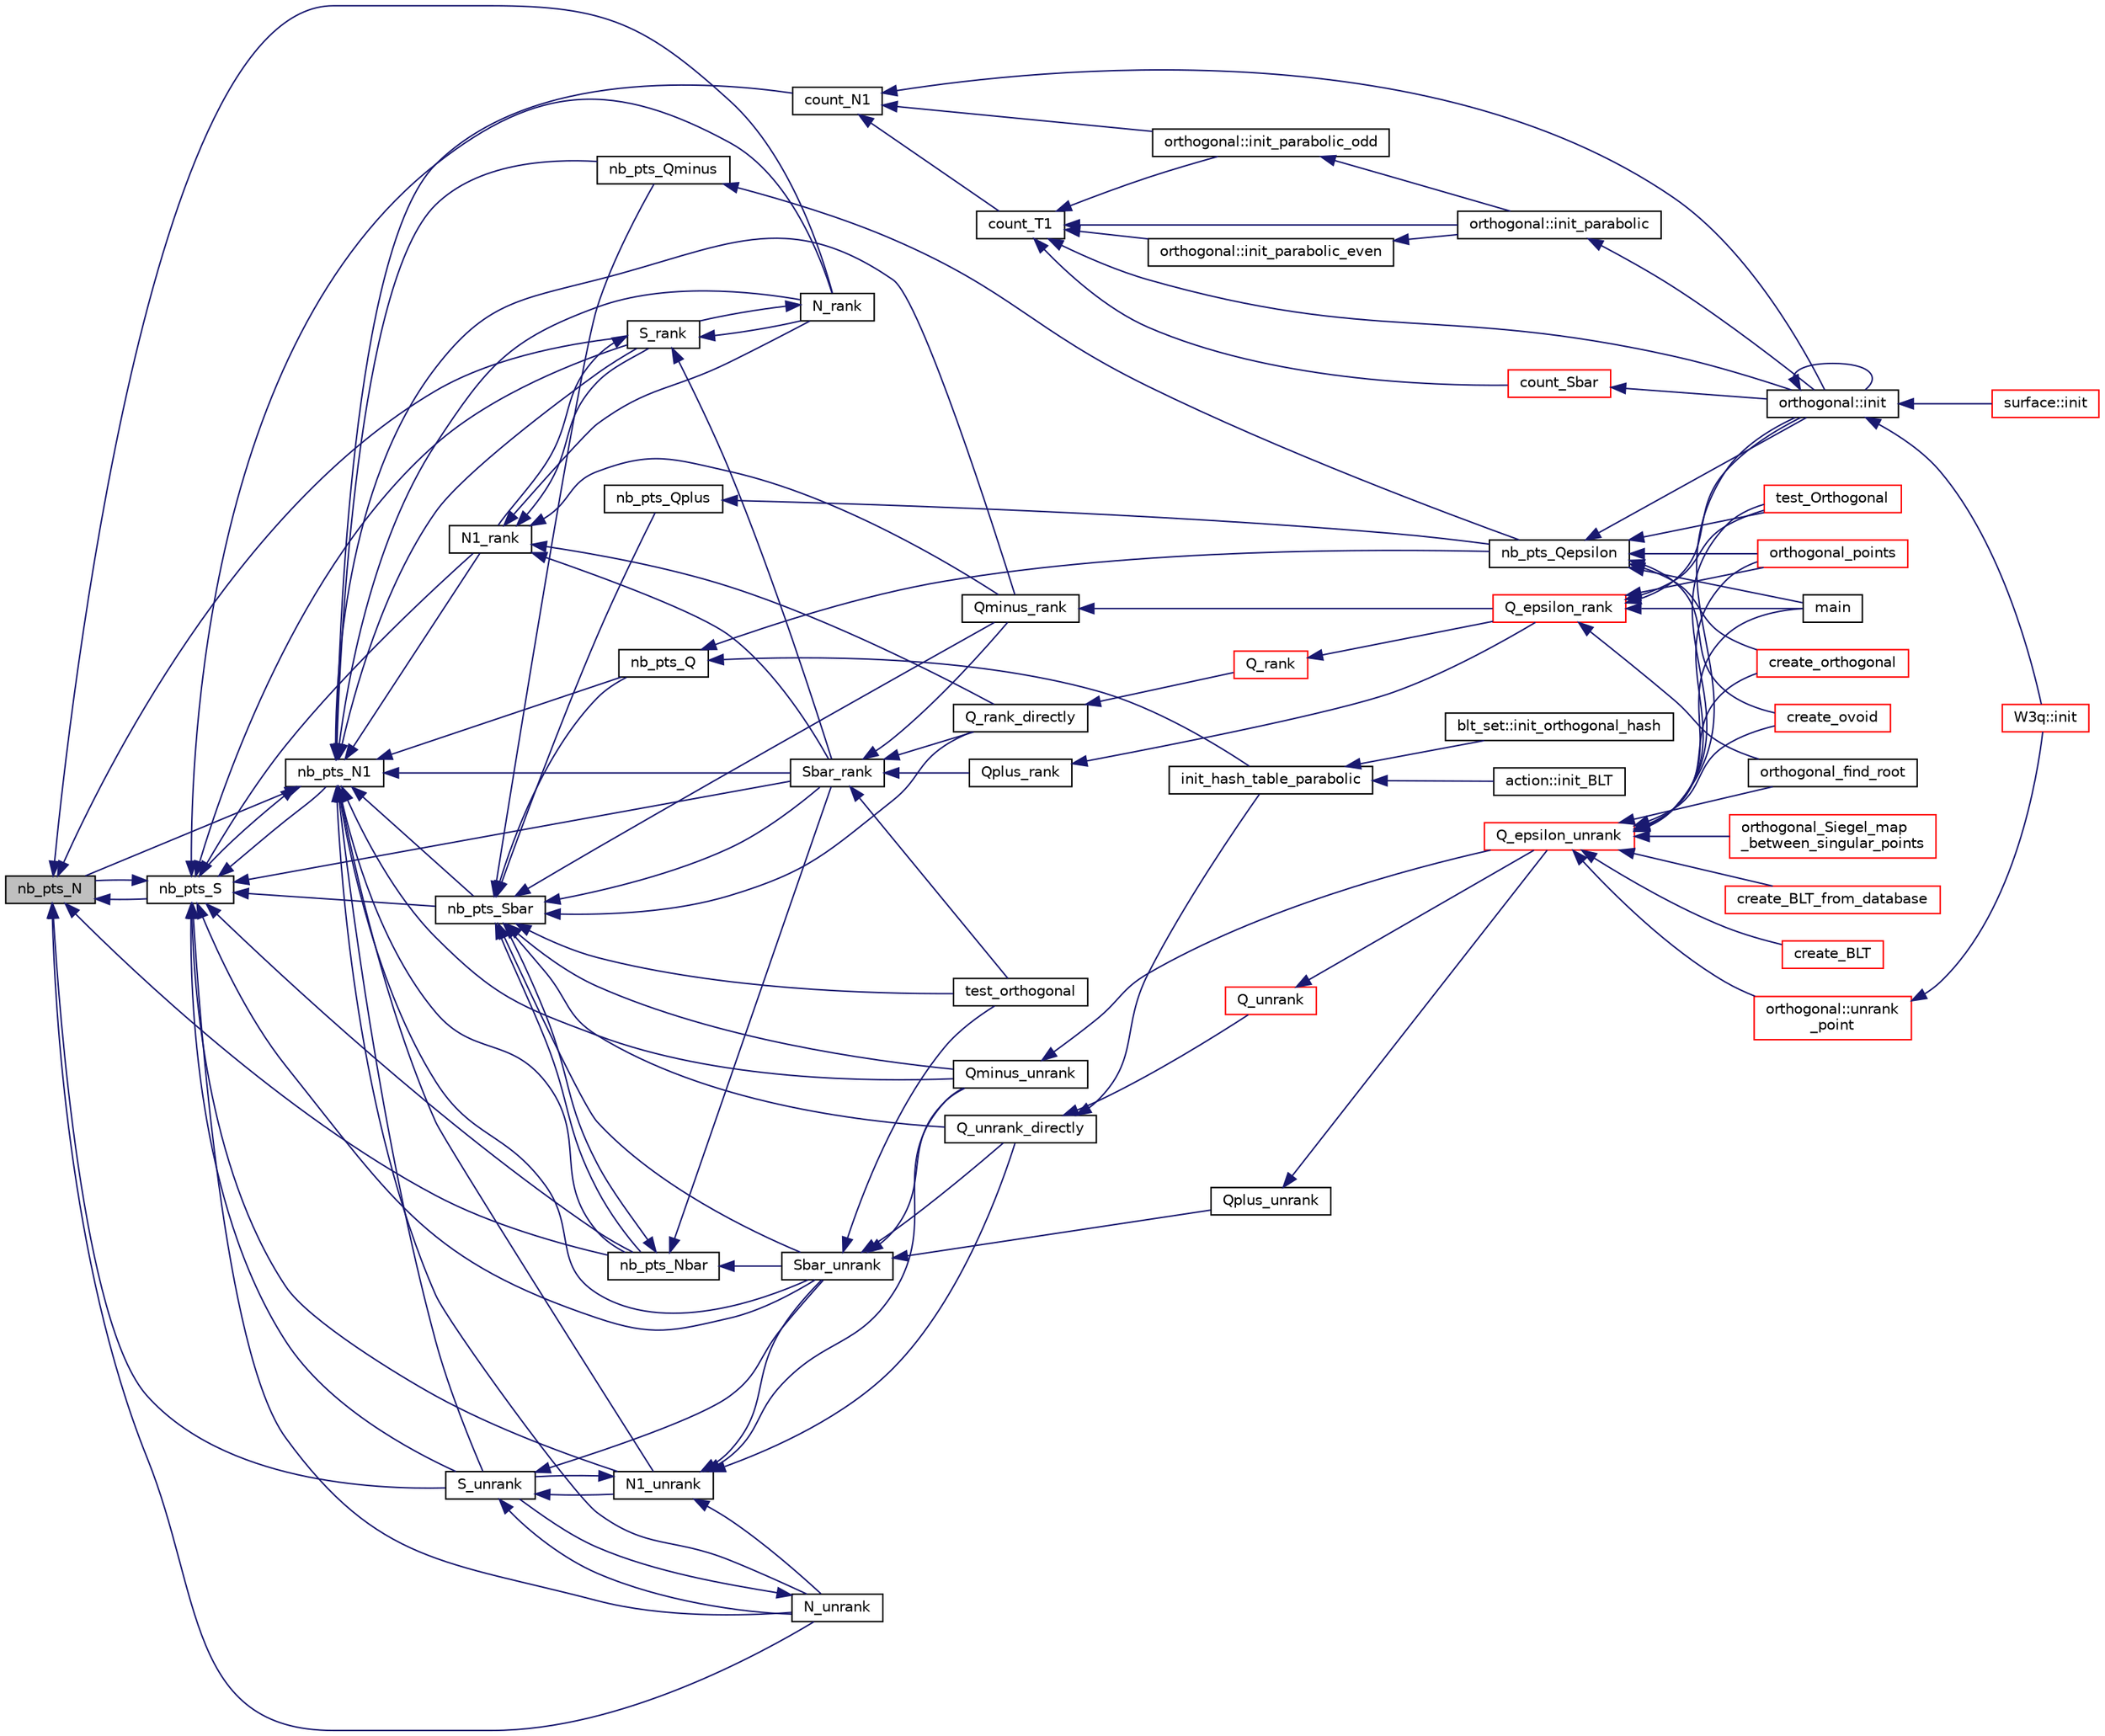digraph "nb_pts_N"
{
  edge [fontname="Helvetica",fontsize="10",labelfontname="Helvetica",labelfontsize="10"];
  node [fontname="Helvetica",fontsize="10",shape=record];
  rankdir="LR";
  Node3160 [label="nb_pts_N",height=0.2,width=0.4,color="black", fillcolor="grey75", style="filled", fontcolor="black"];
  Node3160 -> Node3161 [dir="back",color="midnightblue",fontsize="10",style="solid",fontname="Helvetica"];
  Node3161 [label="nb_pts_S",height=0.2,width=0.4,color="black", fillcolor="white", style="filled",URL="$db/da0/lib_2foundations_2geometry_2orthogonal__points_8_c.html#a9bc3dec6e722644d182738102c3e04f3"];
  Node3161 -> Node3160 [dir="back",color="midnightblue",fontsize="10",style="solid",fontname="Helvetica"];
  Node3161 -> Node3162 [dir="back",color="midnightblue",fontsize="10",style="solid",fontname="Helvetica"];
  Node3162 [label="nb_pts_N1",height=0.2,width=0.4,color="black", fillcolor="white", style="filled",URL="$db/da0/lib_2foundations_2geometry_2orthogonal__points_8_c.html#ae0f2e1c76523db67b4ec9629ccc35bc6"];
  Node3162 -> Node3163 [dir="back",color="midnightblue",fontsize="10",style="solid",fontname="Helvetica"];
  Node3163 [label="count_N1",height=0.2,width=0.4,color="black", fillcolor="white", style="filled",URL="$db/da0/lib_2foundations_2geometry_2orthogonal__points_8_c.html#a879b579a4ddaffbc75b230e81e33dcf4"];
  Node3163 -> Node3164 [dir="back",color="midnightblue",fontsize="10",style="solid",fontname="Helvetica"];
  Node3164 [label="orthogonal::init",height=0.2,width=0.4,color="black", fillcolor="white", style="filled",URL="$d7/daa/classorthogonal.html#a8bd53ba30f34ac50889503f0f3ef6deb"];
  Node3164 -> Node3164 [dir="back",color="midnightblue",fontsize="10",style="solid",fontname="Helvetica"];
  Node3164 -> Node3165 [dir="back",color="midnightblue",fontsize="10",style="solid",fontname="Helvetica"];
  Node3165 [label="surface::init",height=0.2,width=0.4,color="red", fillcolor="white", style="filled",URL="$d5/d88/classsurface.html#a90570b0ca6ab02988159f2c40cb27308"];
  Node3164 -> Node3171 [dir="back",color="midnightblue",fontsize="10",style="solid",fontname="Helvetica"];
  Node3171 [label="W3q::init",height=0.2,width=0.4,color="red", fillcolor="white", style="filled",URL="$de/d2c/class_w3q.html#a215fe070895a4915537fcb1bfba4f777"];
  Node3163 -> Node3173 [dir="back",color="midnightblue",fontsize="10",style="solid",fontname="Helvetica"];
  Node3173 [label="orthogonal::init_parabolic_odd",height=0.2,width=0.4,color="black", fillcolor="white", style="filled",URL="$d7/daa/classorthogonal.html#adeb14ce7821acee632e1a1ca3975a201"];
  Node3173 -> Node3174 [dir="back",color="midnightblue",fontsize="10",style="solid",fontname="Helvetica"];
  Node3174 [label="orthogonal::init_parabolic",height=0.2,width=0.4,color="black", fillcolor="white", style="filled",URL="$d7/daa/classorthogonal.html#aef84a93f2f8973a3b5fc2d7d48b1d5ed"];
  Node3174 -> Node3164 [dir="back",color="midnightblue",fontsize="10",style="solid",fontname="Helvetica"];
  Node3163 -> Node3175 [dir="back",color="midnightblue",fontsize="10",style="solid",fontname="Helvetica"];
  Node3175 [label="count_T1",height=0.2,width=0.4,color="black", fillcolor="white", style="filled",URL="$db/da0/lib_2foundations_2geometry_2orthogonal__points_8_c.html#af42a0ed4f726c58cdeb601b55bddf0ce"];
  Node3175 -> Node3164 [dir="back",color="midnightblue",fontsize="10",style="solid",fontname="Helvetica"];
  Node3175 -> Node3174 [dir="back",color="midnightblue",fontsize="10",style="solid",fontname="Helvetica"];
  Node3175 -> Node3176 [dir="back",color="midnightblue",fontsize="10",style="solid",fontname="Helvetica"];
  Node3176 [label="orthogonal::init_parabolic_even",height=0.2,width=0.4,color="black", fillcolor="white", style="filled",URL="$d7/daa/classorthogonal.html#a495354fe027c383b4dd9ee3906dcde92"];
  Node3176 -> Node3174 [dir="back",color="midnightblue",fontsize="10",style="solid",fontname="Helvetica"];
  Node3175 -> Node3173 [dir="back",color="midnightblue",fontsize="10",style="solid",fontname="Helvetica"];
  Node3175 -> Node3177 [dir="back",color="midnightblue",fontsize="10",style="solid",fontname="Helvetica"];
  Node3177 [label="count_Sbar",height=0.2,width=0.4,color="red", fillcolor="white", style="filled",URL="$db/da0/lib_2foundations_2geometry_2orthogonal__points_8_c.html#a6b49fc2deeb261dc894f2fbe34a05e79"];
  Node3177 -> Node3164 [dir="back",color="midnightblue",fontsize="10",style="solid",fontname="Helvetica"];
  Node3162 -> Node3179 [dir="back",color="midnightblue",fontsize="10",style="solid",fontname="Helvetica"];
  Node3179 [label="nb_pts_Q",height=0.2,width=0.4,color="black", fillcolor="white", style="filled",URL="$db/da0/lib_2foundations_2geometry_2orthogonal__points_8_c.html#a625e7781bbd5d9989694bcf83e0ac558"];
  Node3179 -> Node3180 [dir="back",color="midnightblue",fontsize="10",style="solid",fontname="Helvetica"];
  Node3180 [label="nb_pts_Qepsilon",height=0.2,width=0.4,color="black", fillcolor="white", style="filled",URL="$db/da0/lib_2foundations_2geometry_2orthogonal__points_8_c.html#acbf91472684f545d7c79eecc893cc250"];
  Node3180 -> Node3181 [dir="back",color="midnightblue",fontsize="10",style="solid",fontname="Helvetica"];
  Node3181 [label="main",height=0.2,width=0.4,color="black", fillcolor="white", style="filled",URL="$d1/d15/apps_2combinatorics_2orthogonal_8_c.html#a3c04138a5bfe5d72780bb7e82a18e627"];
  Node3180 -> Node3164 [dir="back",color="midnightblue",fontsize="10",style="solid",fontname="Helvetica"];
  Node3180 -> Node3182 [dir="back",color="midnightblue",fontsize="10",style="solid",fontname="Helvetica"];
  Node3182 [label="create_ovoid",height=0.2,width=0.4,color="red", fillcolor="white", style="filled",URL="$d9/dbf/projective__space_2ovoid_8_c.html#a812088e2c64cb8a0834e9eacae4b92a6"];
  Node3180 -> Node3184 [dir="back",color="midnightblue",fontsize="10",style="solid",fontname="Helvetica"];
  Node3184 [label="test_Orthogonal",height=0.2,width=0.4,color="red", fillcolor="white", style="filled",URL="$db/da0/lib_2foundations_2geometry_2orthogonal__points_8_c.html#a071f90f8a33649e2d4a8f5c9a401a4f4"];
  Node3180 -> Node3186 [dir="back",color="midnightblue",fontsize="10",style="solid",fontname="Helvetica"];
  Node3186 [label="orthogonal_points",height=0.2,width=0.4,color="red", fillcolor="white", style="filled",URL="$d7/d83/points_8_c.html#a2a86a595e599aecd619f0046595252e4"];
  Node3180 -> Node3188 [dir="back",color="midnightblue",fontsize="10",style="solid",fontname="Helvetica"];
  Node3188 [label="create_orthogonal",height=0.2,width=0.4,color="red", fillcolor="white", style="filled",URL="$d4/d67/geometry_8h.html#af56e0787251ddb889edb236e423aff02"];
  Node3179 -> Node3190 [dir="back",color="midnightblue",fontsize="10",style="solid",fontname="Helvetica"];
  Node3190 [label="init_hash_table_parabolic",height=0.2,width=0.4,color="black", fillcolor="white", style="filled",URL="$db/da0/lib_2foundations_2geometry_2orthogonal__points_8_c.html#ac0501667678e59124c88842414489011"];
  Node3190 -> Node3191 [dir="back",color="midnightblue",fontsize="10",style="solid",fontname="Helvetica"];
  Node3191 [label="blt_set::init_orthogonal_hash",height=0.2,width=0.4,color="black", fillcolor="white", style="filled",URL="$d1/d3d/classblt__set.html#ad8a73370e16f2adf30172c3159ca8a74"];
  Node3190 -> Node3192 [dir="back",color="midnightblue",fontsize="10",style="solid",fontname="Helvetica"];
  Node3192 [label="action::init_BLT",height=0.2,width=0.4,color="black", fillcolor="white", style="filled",URL="$d2/d86/classaction.html#a0d33ca0ebe7467b984c3058520e02a0c"];
  Node3162 -> Node3193 [dir="back",color="midnightblue",fontsize="10",style="solid",fontname="Helvetica"];
  Node3193 [label="nb_pts_Qminus",height=0.2,width=0.4,color="black", fillcolor="white", style="filled",URL="$db/da0/lib_2foundations_2geometry_2orthogonal__points_8_c.html#afb08f069d48d59325fdeeb235003ac75"];
  Node3193 -> Node3180 [dir="back",color="midnightblue",fontsize="10",style="solid",fontname="Helvetica"];
  Node3162 -> Node3194 [dir="back",color="midnightblue",fontsize="10",style="solid",fontname="Helvetica"];
  Node3194 [label="Qminus_unrank",height=0.2,width=0.4,color="black", fillcolor="white", style="filled",URL="$db/da0/lib_2foundations_2geometry_2orthogonal__points_8_c.html#ac2dd18f435ab479095b836a483c12c7d"];
  Node3194 -> Node3195 [dir="back",color="midnightblue",fontsize="10",style="solid",fontname="Helvetica"];
  Node3195 [label="Q_epsilon_unrank",height=0.2,width=0.4,color="red", fillcolor="white", style="filled",URL="$db/da0/lib_2foundations_2geometry_2orthogonal__points_8_c.html#af162c4d30d4a6528299e37551c353e7b"];
  Node3195 -> Node3181 [dir="back",color="midnightblue",fontsize="10",style="solid",fontname="Helvetica"];
  Node3195 -> Node3196 [dir="back",color="midnightblue",fontsize="10",style="solid",fontname="Helvetica"];
  Node3196 [label="orthogonal::unrank\l_point",height=0.2,width=0.4,color="red", fillcolor="white", style="filled",URL="$d7/daa/classorthogonal.html#ab655117100f7c66c19817b84ac5ac0a0"];
  Node3196 -> Node3171 [dir="back",color="midnightblue",fontsize="10",style="solid",fontname="Helvetica"];
  Node3195 -> Node3164 [dir="back",color="midnightblue",fontsize="10",style="solid",fontname="Helvetica"];
  Node3195 -> Node3182 [dir="back",color="midnightblue",fontsize="10",style="solid",fontname="Helvetica"];
  Node3195 -> Node3184 [dir="back",color="midnightblue",fontsize="10",style="solid",fontname="Helvetica"];
  Node3195 -> Node3624 [dir="back",color="midnightblue",fontsize="10",style="solid",fontname="Helvetica"];
  Node3624 [label="orthogonal_Siegel_map\l_between_singular_points",height=0.2,width=0.4,color="red", fillcolor="white", style="filled",URL="$db/da0/lib_2foundations_2geometry_2orthogonal__points_8_c.html#a2c6c42534b7915aacd84bb9725488fa9"];
  Node3195 -> Node3626 [dir="back",color="midnightblue",fontsize="10",style="solid",fontname="Helvetica"];
  Node3626 [label="orthogonal_find_root",height=0.2,width=0.4,color="black", fillcolor="white", style="filled",URL="$db/da0/lib_2foundations_2geometry_2orthogonal__points_8_c.html#a6c7b16f839dc3e1ee95f61a37139c8a0"];
  Node3195 -> Node3186 [dir="back",color="midnightblue",fontsize="10",style="solid",fontname="Helvetica"];
  Node3195 -> Node3627 [dir="back",color="midnightblue",fontsize="10",style="solid",fontname="Helvetica"];
  Node3627 [label="create_BLT_from_database",height=0.2,width=0.4,color="red", fillcolor="white", style="filled",URL="$d4/d67/geometry_8h.html#a15bdf4e24e26757ef7b2e16f06afd1e6"];
  Node3195 -> Node3628 [dir="back",color="midnightblue",fontsize="10",style="solid",fontname="Helvetica"];
  Node3628 [label="create_BLT",height=0.2,width=0.4,color="red", fillcolor="white", style="filled",URL="$d4/d67/geometry_8h.html#a5a6f4081a90668e2e95f8e4886d241d9"];
  Node3195 -> Node3188 [dir="back",color="midnightblue",fontsize="10",style="solid",fontname="Helvetica"];
  Node3162 -> Node3631 [dir="back",color="midnightblue",fontsize="10",style="solid",fontname="Helvetica"];
  Node3631 [label="Qminus_rank",height=0.2,width=0.4,color="black", fillcolor="white", style="filled",URL="$db/da0/lib_2foundations_2geometry_2orthogonal__points_8_c.html#aec3e3dad3c2c12fa081edab0af2cb91a"];
  Node3631 -> Node3632 [dir="back",color="midnightblue",fontsize="10",style="solid",fontname="Helvetica"];
  Node3632 [label="Q_epsilon_rank",height=0.2,width=0.4,color="red", fillcolor="white", style="filled",URL="$db/da0/lib_2foundations_2geometry_2orthogonal__points_8_c.html#a0949e1151174e2988aa697cb31942e97"];
  Node3632 -> Node3181 [dir="back",color="midnightblue",fontsize="10",style="solid",fontname="Helvetica"];
  Node3632 -> Node3164 [dir="back",color="midnightblue",fontsize="10",style="solid",fontname="Helvetica"];
  Node3632 -> Node3184 [dir="back",color="midnightblue",fontsize="10",style="solid",fontname="Helvetica"];
  Node3632 -> Node3626 [dir="back",color="midnightblue",fontsize="10",style="solid",fontname="Helvetica"];
  Node3632 -> Node3186 [dir="back",color="midnightblue",fontsize="10",style="solid",fontname="Helvetica"];
  Node3162 -> Node3161 [dir="back",color="midnightblue",fontsize="10",style="solid",fontname="Helvetica"];
  Node3162 -> Node3160 [dir="back",color="midnightblue",fontsize="10",style="solid",fontname="Helvetica"];
  Node3162 -> Node3639 [dir="back",color="midnightblue",fontsize="10",style="solid",fontname="Helvetica"];
  Node3639 [label="nb_pts_Sbar",height=0.2,width=0.4,color="black", fillcolor="white", style="filled",URL="$db/da0/lib_2foundations_2geometry_2orthogonal__points_8_c.html#a986dda26505c9934c771578b084f67cc"];
  Node3639 -> Node3179 [dir="back",color="midnightblue",fontsize="10",style="solid",fontname="Helvetica"];
  Node3639 -> Node3640 [dir="back",color="midnightblue",fontsize="10",style="solid",fontname="Helvetica"];
  Node3640 [label="nb_pts_Qplus",height=0.2,width=0.4,color="black", fillcolor="white", style="filled",URL="$db/da0/lib_2foundations_2geometry_2orthogonal__points_8_c.html#a4c95a5cbf04d2ff4889759cc15ae1464"];
  Node3640 -> Node3180 [dir="back",color="midnightblue",fontsize="10",style="solid",fontname="Helvetica"];
  Node3639 -> Node3193 [dir="back",color="midnightblue",fontsize="10",style="solid",fontname="Helvetica"];
  Node3639 -> Node3641 [dir="back",color="midnightblue",fontsize="10",style="solid",fontname="Helvetica"];
  Node3641 [label="Q_unrank_directly",height=0.2,width=0.4,color="black", fillcolor="white", style="filled",URL="$db/da0/lib_2foundations_2geometry_2orthogonal__points_8_c.html#a105e7e72249e78fcf0785c69099d90ce"];
  Node3641 -> Node3190 [dir="back",color="midnightblue",fontsize="10",style="solid",fontname="Helvetica"];
  Node3641 -> Node3642 [dir="back",color="midnightblue",fontsize="10",style="solid",fontname="Helvetica"];
  Node3642 [label="Q_unrank",height=0.2,width=0.4,color="red", fillcolor="white", style="filled",URL="$db/da0/lib_2foundations_2geometry_2orthogonal__points_8_c.html#a6d02923d5b54ef796934e753e6f5b65b"];
  Node3642 -> Node3195 [dir="back",color="midnightblue",fontsize="10",style="solid",fontname="Helvetica"];
  Node3639 -> Node3648 [dir="back",color="midnightblue",fontsize="10",style="solid",fontname="Helvetica"];
  Node3648 [label="Q_rank_directly",height=0.2,width=0.4,color="black", fillcolor="white", style="filled",URL="$db/da0/lib_2foundations_2geometry_2orthogonal__points_8_c.html#a5f856abfc1a984dc77a7e21a239ab88e"];
  Node3648 -> Node3649 [dir="back",color="midnightblue",fontsize="10",style="solid",fontname="Helvetica"];
  Node3649 [label="Q_rank",height=0.2,width=0.4,color="red", fillcolor="white", style="filled",URL="$db/da0/lib_2foundations_2geometry_2orthogonal__points_8_c.html#ad2671f4db3224df1e22494b9d946375e"];
  Node3649 -> Node3632 [dir="back",color="midnightblue",fontsize="10",style="solid",fontname="Helvetica"];
  Node3639 -> Node3194 [dir="back",color="midnightblue",fontsize="10",style="solid",fontname="Helvetica"];
  Node3639 -> Node3631 [dir="back",color="midnightblue",fontsize="10",style="solid",fontname="Helvetica"];
  Node3639 -> Node3658 [dir="back",color="midnightblue",fontsize="10",style="solid",fontname="Helvetica"];
  Node3658 [label="nb_pts_Nbar",height=0.2,width=0.4,color="black", fillcolor="white", style="filled",URL="$db/da0/lib_2foundations_2geometry_2orthogonal__points_8_c.html#a51b4684a176c6841fd3cd6c34c684c2c"];
  Node3658 -> Node3639 [dir="back",color="midnightblue",fontsize="10",style="solid",fontname="Helvetica"];
  Node3658 -> Node3659 [dir="back",color="midnightblue",fontsize="10",style="solid",fontname="Helvetica"];
  Node3659 [label="Sbar_unrank",height=0.2,width=0.4,color="black", fillcolor="white", style="filled",URL="$db/da0/lib_2foundations_2geometry_2orthogonal__points_8_c.html#a65d9b9ccfff12dd92f4f4e8360701c98"];
  Node3659 -> Node3641 [dir="back",color="midnightblue",fontsize="10",style="solid",fontname="Helvetica"];
  Node3659 -> Node3660 [dir="back",color="midnightblue",fontsize="10",style="solid",fontname="Helvetica"];
  Node3660 [label="Qplus_unrank",height=0.2,width=0.4,color="black", fillcolor="white", style="filled",URL="$db/da0/lib_2foundations_2geometry_2orthogonal__points_8_c.html#ad50512edd586919700e033744b4a03c8"];
  Node3660 -> Node3195 [dir="back",color="midnightblue",fontsize="10",style="solid",fontname="Helvetica"];
  Node3659 -> Node3194 [dir="back",color="midnightblue",fontsize="10",style="solid",fontname="Helvetica"];
  Node3659 -> Node3661 [dir="back",color="midnightblue",fontsize="10",style="solid",fontname="Helvetica"];
  Node3661 [label="test_orthogonal",height=0.2,width=0.4,color="black", fillcolor="white", style="filled",URL="$db/da0/lib_2foundations_2geometry_2orthogonal__points_8_c.html#ac991de424f12f1e96291c9df540caf16"];
  Node3658 -> Node3662 [dir="back",color="midnightblue",fontsize="10",style="solid",fontname="Helvetica"];
  Node3662 [label="Sbar_rank",height=0.2,width=0.4,color="black", fillcolor="white", style="filled",URL="$db/da0/lib_2foundations_2geometry_2orthogonal__points_8_c.html#a9f987613e1f3dd623ce4032443a5a4a3"];
  Node3662 -> Node3648 [dir="back",color="midnightblue",fontsize="10",style="solid",fontname="Helvetica"];
  Node3662 -> Node3663 [dir="back",color="midnightblue",fontsize="10",style="solid",fontname="Helvetica"];
  Node3663 [label="Qplus_rank",height=0.2,width=0.4,color="black", fillcolor="white", style="filled",URL="$db/da0/lib_2foundations_2geometry_2orthogonal__points_8_c.html#aaa1be357d007a845ce2866169d63afb7"];
  Node3663 -> Node3632 [dir="back",color="midnightblue",fontsize="10",style="solid",fontname="Helvetica"];
  Node3662 -> Node3631 [dir="back",color="midnightblue",fontsize="10",style="solid",fontname="Helvetica"];
  Node3662 -> Node3661 [dir="back",color="midnightblue",fontsize="10",style="solid",fontname="Helvetica"];
  Node3639 -> Node3659 [dir="back",color="midnightblue",fontsize="10",style="solid",fontname="Helvetica"];
  Node3639 -> Node3662 [dir="back",color="midnightblue",fontsize="10",style="solid",fontname="Helvetica"];
  Node3639 -> Node3661 [dir="back",color="midnightblue",fontsize="10",style="solid",fontname="Helvetica"];
  Node3162 -> Node3658 [dir="back",color="midnightblue",fontsize="10",style="solid",fontname="Helvetica"];
  Node3162 -> Node3664 [dir="back",color="midnightblue",fontsize="10",style="solid",fontname="Helvetica"];
  Node3664 [label="S_unrank",height=0.2,width=0.4,color="black", fillcolor="white", style="filled",URL="$db/da0/lib_2foundations_2geometry_2orthogonal__points_8_c.html#a18964a35af25f1b4a85f4eaeb1543d92"];
  Node3664 -> Node3665 [dir="back",color="midnightblue",fontsize="10",style="solid",fontname="Helvetica"];
  Node3665 [label="N_unrank",height=0.2,width=0.4,color="black", fillcolor="white", style="filled",URL="$db/da0/lib_2foundations_2geometry_2orthogonal__points_8_c.html#ab79724bd19da3bc1b383550113f9d7aa"];
  Node3665 -> Node3664 [dir="back",color="midnightblue",fontsize="10",style="solid",fontname="Helvetica"];
  Node3664 -> Node3666 [dir="back",color="midnightblue",fontsize="10",style="solid",fontname="Helvetica"];
  Node3666 [label="N1_unrank",height=0.2,width=0.4,color="black", fillcolor="white", style="filled",URL="$db/da0/lib_2foundations_2geometry_2orthogonal__points_8_c.html#aa9427e27f7f207c1baff3a34cc5d78cf"];
  Node3666 -> Node3641 [dir="back",color="midnightblue",fontsize="10",style="solid",fontname="Helvetica"];
  Node3666 -> Node3194 [dir="back",color="midnightblue",fontsize="10",style="solid",fontname="Helvetica"];
  Node3666 -> Node3664 [dir="back",color="midnightblue",fontsize="10",style="solid",fontname="Helvetica"];
  Node3666 -> Node3665 [dir="back",color="midnightblue",fontsize="10",style="solid",fontname="Helvetica"];
  Node3666 -> Node3659 [dir="back",color="midnightblue",fontsize="10",style="solid",fontname="Helvetica"];
  Node3664 -> Node3659 [dir="back",color="midnightblue",fontsize="10",style="solid",fontname="Helvetica"];
  Node3162 -> Node3665 [dir="back",color="midnightblue",fontsize="10",style="solid",fontname="Helvetica"];
  Node3162 -> Node3666 [dir="back",color="midnightblue",fontsize="10",style="solid",fontname="Helvetica"];
  Node3162 -> Node3659 [dir="back",color="midnightblue",fontsize="10",style="solid",fontname="Helvetica"];
  Node3162 -> Node3667 [dir="back",color="midnightblue",fontsize="10",style="solid",fontname="Helvetica"];
  Node3667 [label="S_rank",height=0.2,width=0.4,color="black", fillcolor="white", style="filled",URL="$db/da0/lib_2foundations_2geometry_2orthogonal__points_8_c.html#a3a31f4ab7622dfd1d56e995cee509faa"];
  Node3667 -> Node3668 [dir="back",color="midnightblue",fontsize="10",style="solid",fontname="Helvetica"];
  Node3668 [label="N_rank",height=0.2,width=0.4,color="black", fillcolor="white", style="filled",URL="$db/da0/lib_2foundations_2geometry_2orthogonal__points_8_c.html#a750a27350273e325e879377a9ee17bbb"];
  Node3668 -> Node3667 [dir="back",color="midnightblue",fontsize="10",style="solid",fontname="Helvetica"];
  Node3667 -> Node3669 [dir="back",color="midnightblue",fontsize="10",style="solid",fontname="Helvetica"];
  Node3669 [label="N1_rank",height=0.2,width=0.4,color="black", fillcolor="white", style="filled",URL="$db/da0/lib_2foundations_2geometry_2orthogonal__points_8_c.html#aeb5e4527dd73fce52439f30400b9946a"];
  Node3669 -> Node3648 [dir="back",color="midnightblue",fontsize="10",style="solid",fontname="Helvetica"];
  Node3669 -> Node3631 [dir="back",color="midnightblue",fontsize="10",style="solid",fontname="Helvetica"];
  Node3669 -> Node3667 [dir="back",color="midnightblue",fontsize="10",style="solid",fontname="Helvetica"];
  Node3669 -> Node3668 [dir="back",color="midnightblue",fontsize="10",style="solid",fontname="Helvetica"];
  Node3669 -> Node3662 [dir="back",color="midnightblue",fontsize="10",style="solid",fontname="Helvetica"];
  Node3667 -> Node3662 [dir="back",color="midnightblue",fontsize="10",style="solid",fontname="Helvetica"];
  Node3162 -> Node3668 [dir="back",color="midnightblue",fontsize="10",style="solid",fontname="Helvetica"];
  Node3162 -> Node3669 [dir="back",color="midnightblue",fontsize="10",style="solid",fontname="Helvetica"];
  Node3162 -> Node3662 [dir="back",color="midnightblue",fontsize="10",style="solid",fontname="Helvetica"];
  Node3161 -> Node3639 [dir="back",color="midnightblue",fontsize="10",style="solid",fontname="Helvetica"];
  Node3161 -> Node3658 [dir="back",color="midnightblue",fontsize="10",style="solid",fontname="Helvetica"];
  Node3161 -> Node3664 [dir="back",color="midnightblue",fontsize="10",style="solid",fontname="Helvetica"];
  Node3161 -> Node3665 [dir="back",color="midnightblue",fontsize="10",style="solid",fontname="Helvetica"];
  Node3161 -> Node3666 [dir="back",color="midnightblue",fontsize="10",style="solid",fontname="Helvetica"];
  Node3161 -> Node3659 [dir="back",color="midnightblue",fontsize="10",style="solid",fontname="Helvetica"];
  Node3161 -> Node3667 [dir="back",color="midnightblue",fontsize="10",style="solid",fontname="Helvetica"];
  Node3161 -> Node3668 [dir="back",color="midnightblue",fontsize="10",style="solid",fontname="Helvetica"];
  Node3161 -> Node3669 [dir="back",color="midnightblue",fontsize="10",style="solid",fontname="Helvetica"];
  Node3161 -> Node3662 [dir="back",color="midnightblue",fontsize="10",style="solid",fontname="Helvetica"];
  Node3160 -> Node3658 [dir="back",color="midnightblue",fontsize="10",style="solid",fontname="Helvetica"];
  Node3160 -> Node3664 [dir="back",color="midnightblue",fontsize="10",style="solid",fontname="Helvetica"];
  Node3160 -> Node3665 [dir="back",color="midnightblue",fontsize="10",style="solid",fontname="Helvetica"];
  Node3160 -> Node3667 [dir="back",color="midnightblue",fontsize="10",style="solid",fontname="Helvetica"];
  Node3160 -> Node3668 [dir="back",color="midnightblue",fontsize="10",style="solid",fontname="Helvetica"];
}
